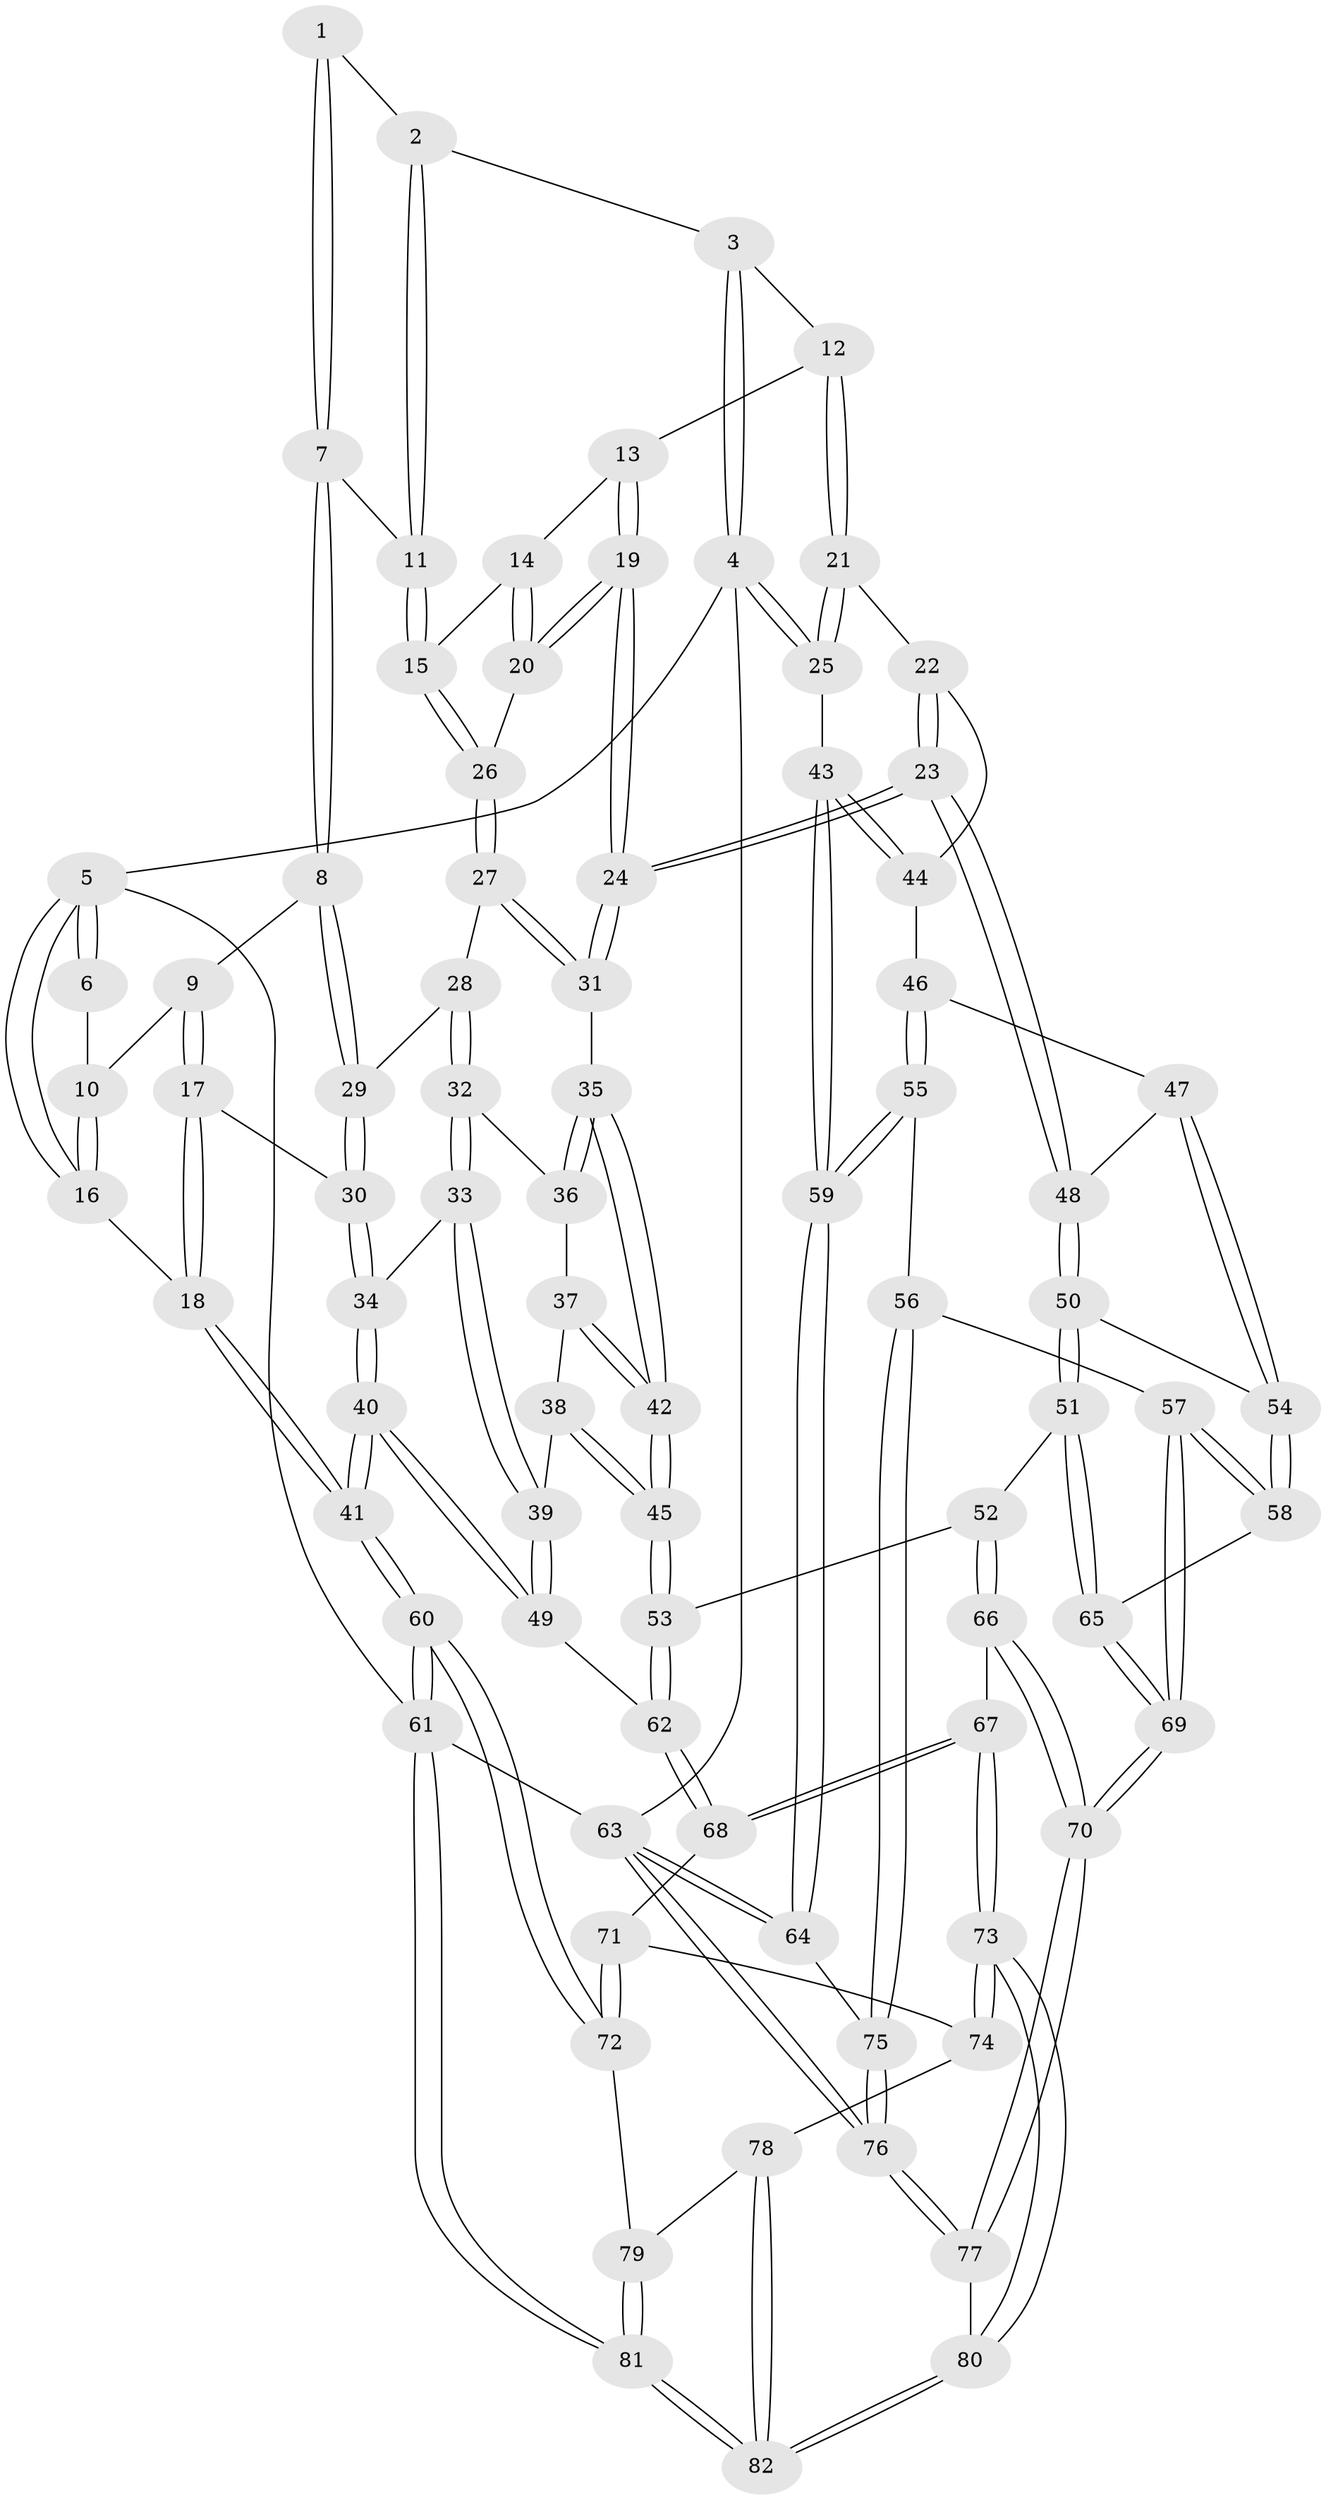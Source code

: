 // Generated by graph-tools (version 1.1) at 2025/38/03/09/25 02:38:53]
// undirected, 82 vertices, 202 edges
graph export_dot {
graph [start="1"]
  node [color=gray90,style=filled];
  1 [pos="+0.3776771564555667+0"];
  2 [pos="+0.6527371437202404+0"];
  3 [pos="+0.7614911688885594+0"];
  4 [pos="+1+0"];
  5 [pos="+0+0"];
  6 [pos="+0.33622206956803924+0"];
  7 [pos="+0.44510730016690725+0.2120348693532218"];
  8 [pos="+0.38116918183810533+0.23601009313700141"];
  9 [pos="+0.2597481626308179+0.14755925661545216"];
  10 [pos="+0.25712870396278426+0.14112315130406866"];
  11 [pos="+0.49494161388271324+0.21299567752231957"];
  12 [pos="+0.7767834483122722+0.11520811381577635"];
  13 [pos="+0.7740979606375398+0.11816792741685855"];
  14 [pos="+0.6744427868268823+0.18991454864340623"];
  15 [pos="+0.5044907998743722+0.22202618651067135"];
  16 [pos="+0+0.15664074172418938"];
  17 [pos="+0.17511952602518888+0.35666228951928075"];
  18 [pos="+0+0.2590594826441057"];
  19 [pos="+0.6439501628849308+0.4257542649107263"];
  20 [pos="+0.603241441376906+0.3033145995278115"];
  21 [pos="+0.886133350820505+0.27736364248186246"];
  22 [pos="+0.7372656326818251+0.4153180626868153"];
  23 [pos="+0.662745609475445+0.444759357153513"];
  24 [pos="+0.6443364369606528+0.43314172679597307"];
  25 [pos="+1+0.3984660389898605"];
  26 [pos="+0.5078808421466753+0.22862524115331997"];
  27 [pos="+0.4936350653147141+0.36809738439331996"];
  28 [pos="+0.37153476314491085+0.3285003003073509"];
  29 [pos="+0.3667173816036792+0.3209206282144198"];
  30 [pos="+0.18921645472839088+0.37141614858258165"];
  31 [pos="+0.5502672312555124+0.4451663967693409"];
  32 [pos="+0.3749880704701818+0.4097710131802078"];
  33 [pos="+0.20976856744390487+0.44463673601020526"];
  34 [pos="+0.2081317424891313+0.4423317101302851"];
  35 [pos="+0.5137076173886147+0.4740022548280745"];
  36 [pos="+0.3800202897949312+0.42145093119649035"];
  37 [pos="+0.3595528836090361+0.46647780975879516"];
  38 [pos="+0.3318463852256612+0.49570262870506165"];
  39 [pos="+0.24860237109078448+0.5281046505079167"];
  40 [pos="+0+0.634400457185101"];
  41 [pos="+0+0.6376575730228207"];
  42 [pos="+0.47699264022014454+0.5392121418523794"];
  43 [pos="+1+0.44659577491030195"];
  44 [pos="+0.8834828861089571+0.4847532933018932"];
  45 [pos="+0.465219356817873+0.569210330902249"];
  46 [pos="+0.798591720530621+0.5587454362592806"];
  47 [pos="+0.7871544750195452+0.5542480530893674"];
  48 [pos="+0.665797807592088+0.454218582722007"];
  49 [pos="+0.24426225732265996+0.645178764239033"];
  50 [pos="+0.6565852226009932+0.5369210920318395"];
  51 [pos="+0.5226182141219415+0.6678631649190806"];
  52 [pos="+0.49808524343032884+0.6659900637241134"];
  53 [pos="+0.45523674005378956+0.6342558526686622"];
  54 [pos="+0.6943419199022014+0.6688134086597665"];
  55 [pos="+0.8923472166528507+0.7157734644485357"];
  56 [pos="+0.8311042580925789+0.7568397627324491"];
  57 [pos="+0.7984281730729227+0.7481199367072495"];
  58 [pos="+0.695410823187119+0.691070585822806"];
  59 [pos="+1+0.6572797260565438"];
  60 [pos="+0+0.7271307102407701"];
  61 [pos="+0+1"];
  62 [pos="+0.2803185673791822+0.6853698055132512"];
  63 [pos="+1+1"];
  64 [pos="+1+0.9474552150302273"];
  65 [pos="+0.6231997456885304+0.711424970895572"];
  66 [pos="+0.49306172424606+0.753903179655958"];
  67 [pos="+0.40696229963436864+0.8491921819028501"];
  68 [pos="+0.27944258293437685+0.7105368494507301"];
  69 [pos="+0.5955121348532267+0.8726483336744475"];
  70 [pos="+0.5894417644250026+0.8843414445626602"];
  71 [pos="+0.2269240924086125+0.8014105880279305"];
  72 [pos="+0.04498281581337976+0.8409270288007997"];
  73 [pos="+0.4479129089008109+1"];
  74 [pos="+0.23256656676208784+0.8406454826087988"];
  75 [pos="+0.8146313633659118+0.9025776588436898"];
  76 [pos="+0.6834083221008369+1"];
  77 [pos="+0.5557987354706041+1"];
  78 [pos="+0.20722529262277076+0.943261663573713"];
  79 [pos="+0.09772279802363174+0.9334774664798409"];
  80 [pos="+0.5119613700100025+1"];
  81 [pos="+0+1"];
  82 [pos="+0.34757863272175554+1"];
  1 -- 2;
  1 -- 7;
  1 -- 7;
  2 -- 3;
  2 -- 11;
  2 -- 11;
  3 -- 4;
  3 -- 4;
  3 -- 12;
  4 -- 5;
  4 -- 25;
  4 -- 25;
  4 -- 63;
  5 -- 6;
  5 -- 6;
  5 -- 16;
  5 -- 16;
  5 -- 61;
  6 -- 10;
  7 -- 8;
  7 -- 8;
  7 -- 11;
  8 -- 9;
  8 -- 29;
  8 -- 29;
  9 -- 10;
  9 -- 17;
  9 -- 17;
  10 -- 16;
  10 -- 16;
  11 -- 15;
  11 -- 15;
  12 -- 13;
  12 -- 21;
  12 -- 21;
  13 -- 14;
  13 -- 19;
  13 -- 19;
  14 -- 15;
  14 -- 20;
  14 -- 20;
  15 -- 26;
  15 -- 26;
  16 -- 18;
  17 -- 18;
  17 -- 18;
  17 -- 30;
  18 -- 41;
  18 -- 41;
  19 -- 20;
  19 -- 20;
  19 -- 24;
  19 -- 24;
  20 -- 26;
  21 -- 22;
  21 -- 25;
  21 -- 25;
  22 -- 23;
  22 -- 23;
  22 -- 44;
  23 -- 24;
  23 -- 24;
  23 -- 48;
  23 -- 48;
  24 -- 31;
  24 -- 31;
  25 -- 43;
  26 -- 27;
  26 -- 27;
  27 -- 28;
  27 -- 31;
  27 -- 31;
  28 -- 29;
  28 -- 32;
  28 -- 32;
  29 -- 30;
  29 -- 30;
  30 -- 34;
  30 -- 34;
  31 -- 35;
  32 -- 33;
  32 -- 33;
  32 -- 36;
  33 -- 34;
  33 -- 39;
  33 -- 39;
  34 -- 40;
  34 -- 40;
  35 -- 36;
  35 -- 36;
  35 -- 42;
  35 -- 42;
  36 -- 37;
  37 -- 38;
  37 -- 42;
  37 -- 42;
  38 -- 39;
  38 -- 45;
  38 -- 45;
  39 -- 49;
  39 -- 49;
  40 -- 41;
  40 -- 41;
  40 -- 49;
  40 -- 49;
  41 -- 60;
  41 -- 60;
  42 -- 45;
  42 -- 45;
  43 -- 44;
  43 -- 44;
  43 -- 59;
  43 -- 59;
  44 -- 46;
  45 -- 53;
  45 -- 53;
  46 -- 47;
  46 -- 55;
  46 -- 55;
  47 -- 48;
  47 -- 54;
  47 -- 54;
  48 -- 50;
  48 -- 50;
  49 -- 62;
  50 -- 51;
  50 -- 51;
  50 -- 54;
  51 -- 52;
  51 -- 65;
  51 -- 65;
  52 -- 53;
  52 -- 66;
  52 -- 66;
  53 -- 62;
  53 -- 62;
  54 -- 58;
  54 -- 58;
  55 -- 56;
  55 -- 59;
  55 -- 59;
  56 -- 57;
  56 -- 75;
  56 -- 75;
  57 -- 58;
  57 -- 58;
  57 -- 69;
  57 -- 69;
  58 -- 65;
  59 -- 64;
  59 -- 64;
  60 -- 61;
  60 -- 61;
  60 -- 72;
  60 -- 72;
  61 -- 81;
  61 -- 81;
  61 -- 63;
  62 -- 68;
  62 -- 68;
  63 -- 64;
  63 -- 64;
  63 -- 76;
  63 -- 76;
  64 -- 75;
  65 -- 69;
  65 -- 69;
  66 -- 67;
  66 -- 70;
  66 -- 70;
  67 -- 68;
  67 -- 68;
  67 -- 73;
  67 -- 73;
  68 -- 71;
  69 -- 70;
  69 -- 70;
  70 -- 77;
  70 -- 77;
  71 -- 72;
  71 -- 72;
  71 -- 74;
  72 -- 79;
  73 -- 74;
  73 -- 74;
  73 -- 80;
  73 -- 80;
  74 -- 78;
  75 -- 76;
  75 -- 76;
  76 -- 77;
  76 -- 77;
  77 -- 80;
  78 -- 79;
  78 -- 82;
  78 -- 82;
  79 -- 81;
  79 -- 81;
  80 -- 82;
  80 -- 82;
  81 -- 82;
  81 -- 82;
}
